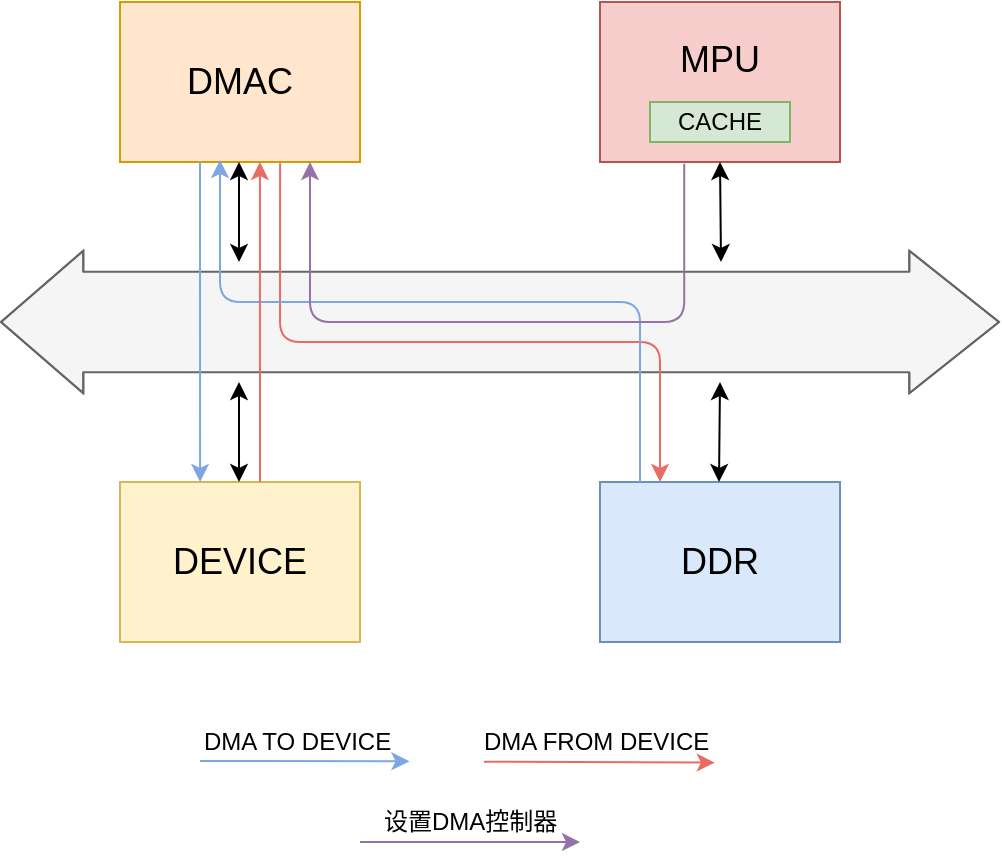 <mxfile version="12.2.2" type="device" pages="1"><diagram id="SdbhdL2RF7DL7ql3lk3Y" name="Page-1"><mxGraphModel dx="1072" dy="793" grid="1" gridSize="10" guides="1" tooltips="1" connect="1" arrows="1" fold="1" page="1" pageScale="1" pageWidth="827" pageHeight="1169" math="0" shadow="0"><root><mxCell id="0"/><mxCell id="1" parent="0"/><mxCell id="WxFjWtd6EahJPtR13s9a-1" value="&lt;font style=&quot;font-size: 18px&quot;&gt;DMAC&lt;/font&gt;" style="rounded=0;whiteSpace=wrap;html=1;fillColor=#ffe6cc;strokeColor=#d79b00;" vertex="1" parent="1"><mxGeometry x="120" y="280" width="120" height="80" as="geometry"/></mxCell><mxCell id="WxFjWtd6EahJPtR13s9a-2" value="&lt;font style=&quot;font-size: 18px&quot;&gt;MPU&lt;br&gt;&lt;br&gt;&lt;/font&gt;" style="rounded=0;whiteSpace=wrap;html=1;fillColor=#f8cecc;strokeColor=#b85450;" vertex="1" parent="1"><mxGeometry x="360" y="280" width="120" height="80" as="geometry"/></mxCell><mxCell id="WxFjWtd6EahJPtR13s9a-3" value="&lt;font style=&quot;font-size: 18px&quot;&gt;DDR&lt;/font&gt;" style="rounded=0;whiteSpace=wrap;html=1;fillColor=#dae8fc;strokeColor=#6c8ebf;" vertex="1" parent="1"><mxGeometry x="360" y="520" width="120" height="80" as="geometry"/></mxCell><mxCell id="WxFjWtd6EahJPtR13s9a-4" value="&lt;font style=&quot;font-size: 18px&quot;&gt;DEVICE&lt;/font&gt;" style="rounded=0;whiteSpace=wrap;html=1;fillColor=#fff2cc;strokeColor=#d6b656;" vertex="1" parent="1"><mxGeometry x="120" y="520" width="120" height="80" as="geometry"/></mxCell><mxCell id="WxFjWtd6EahJPtR13s9a-5" value="" style="shape=flexArrow;endArrow=classic;startArrow=classic;html=1;strokeWidth=1;sourcePerimeterSpacing=0;width=50.286;endSize=14.617;fillColor=#f5f5f5;strokeColor=#666666;startSize=13.383;" edge="1" parent="1"><mxGeometry width="50" height="50" relative="1" as="geometry"><mxPoint x="60" y="440" as="sourcePoint"/><mxPoint x="560" y="440" as="targetPoint"/><Array as="points"><mxPoint x="320" y="440"/></Array></mxGeometry></mxCell><mxCell id="WxFjWtd6EahJPtR13s9a-6" value="" style="endArrow=classic;startArrow=classic;html=1;" edge="1" parent="1"><mxGeometry width="50" height="50" relative="1" as="geometry"><mxPoint x="179.5" y="410" as="sourcePoint"/><mxPoint x="179.5" y="360" as="targetPoint"/></mxGeometry></mxCell><mxCell id="WxFjWtd6EahJPtR13s9a-7" value="" style="endArrow=classic;startArrow=classic;html=1;" edge="1" parent="1"><mxGeometry width="50" height="50" relative="1" as="geometry"><mxPoint x="179.5" y="520" as="sourcePoint"/><mxPoint x="179.5" y="470" as="targetPoint"/></mxGeometry></mxCell><mxCell id="WxFjWtd6EahJPtR13s9a-8" value="" style="endArrow=classic;startArrow=classic;html=1;" edge="1" parent="1"><mxGeometry width="50" height="50" relative="1" as="geometry"><mxPoint x="420.5" y="410" as="sourcePoint"/><mxPoint x="420" y="360" as="targetPoint"/></mxGeometry></mxCell><mxCell id="WxFjWtd6EahJPtR13s9a-9" value="" style="endArrow=classic;startArrow=classic;html=1;" edge="1" parent="1"><mxGeometry width="50" height="50" relative="1" as="geometry"><mxPoint x="419.5" y="520" as="sourcePoint"/><mxPoint x="420" y="470" as="targetPoint"/></mxGeometry></mxCell><mxCell id="WxFjWtd6EahJPtR13s9a-10" value="CACHE" style="rounded=0;whiteSpace=wrap;html=1;fillColor=#d5e8d4;strokeColor=#82b366;" vertex="1" parent="1"><mxGeometry x="385" y="330" width="70" height="20" as="geometry"/></mxCell><mxCell id="WxFjWtd6EahJPtR13s9a-11" value="" style="endArrow=classic;html=1;edgeStyle=orthogonalEdgeStyle;entryX=0.25;entryY=0;entryDx=0;entryDy=0;fillColor=#cdeb8b;strokeColor=#EA6B66;exitX=0.667;exitY=1.008;exitDx=0;exitDy=0;exitPerimeter=0;" edge="1" parent="1" source="WxFjWtd6EahJPtR13s9a-1" target="WxFjWtd6EahJPtR13s9a-3"><mxGeometry width="50" height="50" relative="1" as="geometry"><mxPoint x="220" y="363" as="sourcePoint"/><mxPoint x="360" y="490" as="targetPoint"/><Array as="points"><mxPoint x="200" y="450"/><mxPoint x="390" y="450"/></Array></mxGeometry></mxCell><mxCell id="WxFjWtd6EahJPtR13s9a-12" value="" style="endArrow=classic;html=1;edgeStyle=orthogonalEdgeStyle;fillColor=#f9f7ed;strokeColor=#7EA6E0;" edge="1" parent="1"><mxGeometry width="50" height="50" relative="1" as="geometry"><mxPoint x="380" y="520" as="sourcePoint"/><mxPoint x="170" y="359" as="targetPoint"/><Array as="points"><mxPoint x="380" y="520"/><mxPoint x="380" y="430"/><mxPoint x="170" y="430"/></Array></mxGeometry></mxCell><mxCell id="WxFjWtd6EahJPtR13s9a-13" value="" style="endArrow=classic;html=1;fillColor=#cdeb8b;strokeColor=#EA6B66;entryX=0.583;entryY=1;entryDx=0;entryDy=0;entryPerimeter=0;" edge="1" parent="1" target="WxFjWtd6EahJPtR13s9a-1"><mxGeometry width="50" height="50" relative="1" as="geometry"><mxPoint x="190" y="520" as="sourcePoint"/><mxPoint x="190" y="400" as="targetPoint"/></mxGeometry></mxCell><mxCell id="WxFjWtd6EahJPtR13s9a-14" value="" style="endArrow=classic;html=1;fillColor=#f9f7ed;strokeColor=#7EA6E0;entryX=0.952;entryY=1.008;entryDx=0;entryDy=0;entryPerimeter=0;" edge="1" parent="1" target="WxFjWtd6EahJPtR13s9a-15"><mxGeometry width="50" height="50" relative="1" as="geometry"><mxPoint x="160" y="659.5" as="sourcePoint"/><mxPoint x="280" y="659.5" as="targetPoint"/></mxGeometry></mxCell><mxCell id="WxFjWtd6EahJPtR13s9a-15" value="DMA TO DEVICE" style="text;html=1;resizable=0;points=[];autosize=1;align=left;verticalAlign=top;spacingTop=-4;" vertex="1" parent="1"><mxGeometry x="160" y="639.5" width="110" height="20" as="geometry"/></mxCell><mxCell id="WxFjWtd6EahJPtR13s9a-16" value="DMA FROM DEVICE" style="text;html=1;resizable=0;points=[];autosize=1;align=left;verticalAlign=top;spacingTop=-4;" vertex="1" parent="1"><mxGeometry x="300" y="639.5" width="130" height="20" as="geometry"/></mxCell><mxCell id="WxFjWtd6EahJPtR13s9a-17" value="" style="endArrow=classic;html=1;fillColor=#f9f7ed;strokeColor=#7EA6E0;entryX=0.667;entryY=0;entryDx=0;entryDy=0;entryPerimeter=0;" edge="1" parent="1"><mxGeometry width="50" height="50" relative="1" as="geometry"><mxPoint x="160" y="360" as="sourcePoint"/><mxPoint x="160.04" y="520" as="targetPoint"/><Array as="points"><mxPoint x="160" y="390"/></Array></mxGeometry></mxCell><mxCell id="WxFjWtd6EahJPtR13s9a-18" value="" style="endArrow=classic;html=1;fillColor=#cdeb8b;strokeColor=#EA6B66;entryX=0.903;entryY=1.042;entryDx=0;entryDy=0;entryPerimeter=0;exitX=0.015;exitY=1.017;exitDx=0;exitDy=0;exitPerimeter=0;" edge="1" parent="1" source="WxFjWtd6EahJPtR13s9a-16" target="WxFjWtd6EahJPtR13s9a-16"><mxGeometry width="50" height="50" relative="1" as="geometry"><mxPoint x="393.5" y="760" as="sourcePoint"/><mxPoint x="413.46" y="660" as="targetPoint"/></mxGeometry></mxCell><mxCell id="WxFjWtd6EahJPtR13s9a-19" value="" style="endArrow=classic;html=1;edgeStyle=orthogonalEdgeStyle;fillColor=#e1d5e7;strokeColor=#9673a6;exitX=0.351;exitY=1.011;exitDx=0;exitDy=0;exitPerimeter=0;" edge="1" parent="1" source="WxFjWtd6EahJPtR13s9a-2"><mxGeometry width="50" height="50" relative="1" as="geometry"><mxPoint x="425.31" y="520.397" as="sourcePoint"/><mxPoint x="215" y="360" as="targetPoint"/><Array as="points"><mxPoint x="402" y="440"/><mxPoint x="215" y="440"/></Array></mxGeometry></mxCell><mxCell id="WxFjWtd6EahJPtR13s9a-20" value="" style="endArrow=classic;html=1;fillColor=#e1d5e7;strokeColor=#9673a6;" edge="1" parent="1"><mxGeometry width="50" height="50" relative="1" as="geometry"><mxPoint x="240" y="700" as="sourcePoint"/><mxPoint x="350" y="700" as="targetPoint"/></mxGeometry></mxCell><mxCell id="WxFjWtd6EahJPtR13s9a-21" value="设置DMA控制器" style="text;html=1;resizable=0;points=[];autosize=1;align=left;verticalAlign=top;spacingTop=-4;" vertex="1" parent="1"><mxGeometry x="250" y="680" width="100" height="20" as="geometry"/></mxCell></root></mxGraphModel></diagram></mxfile>